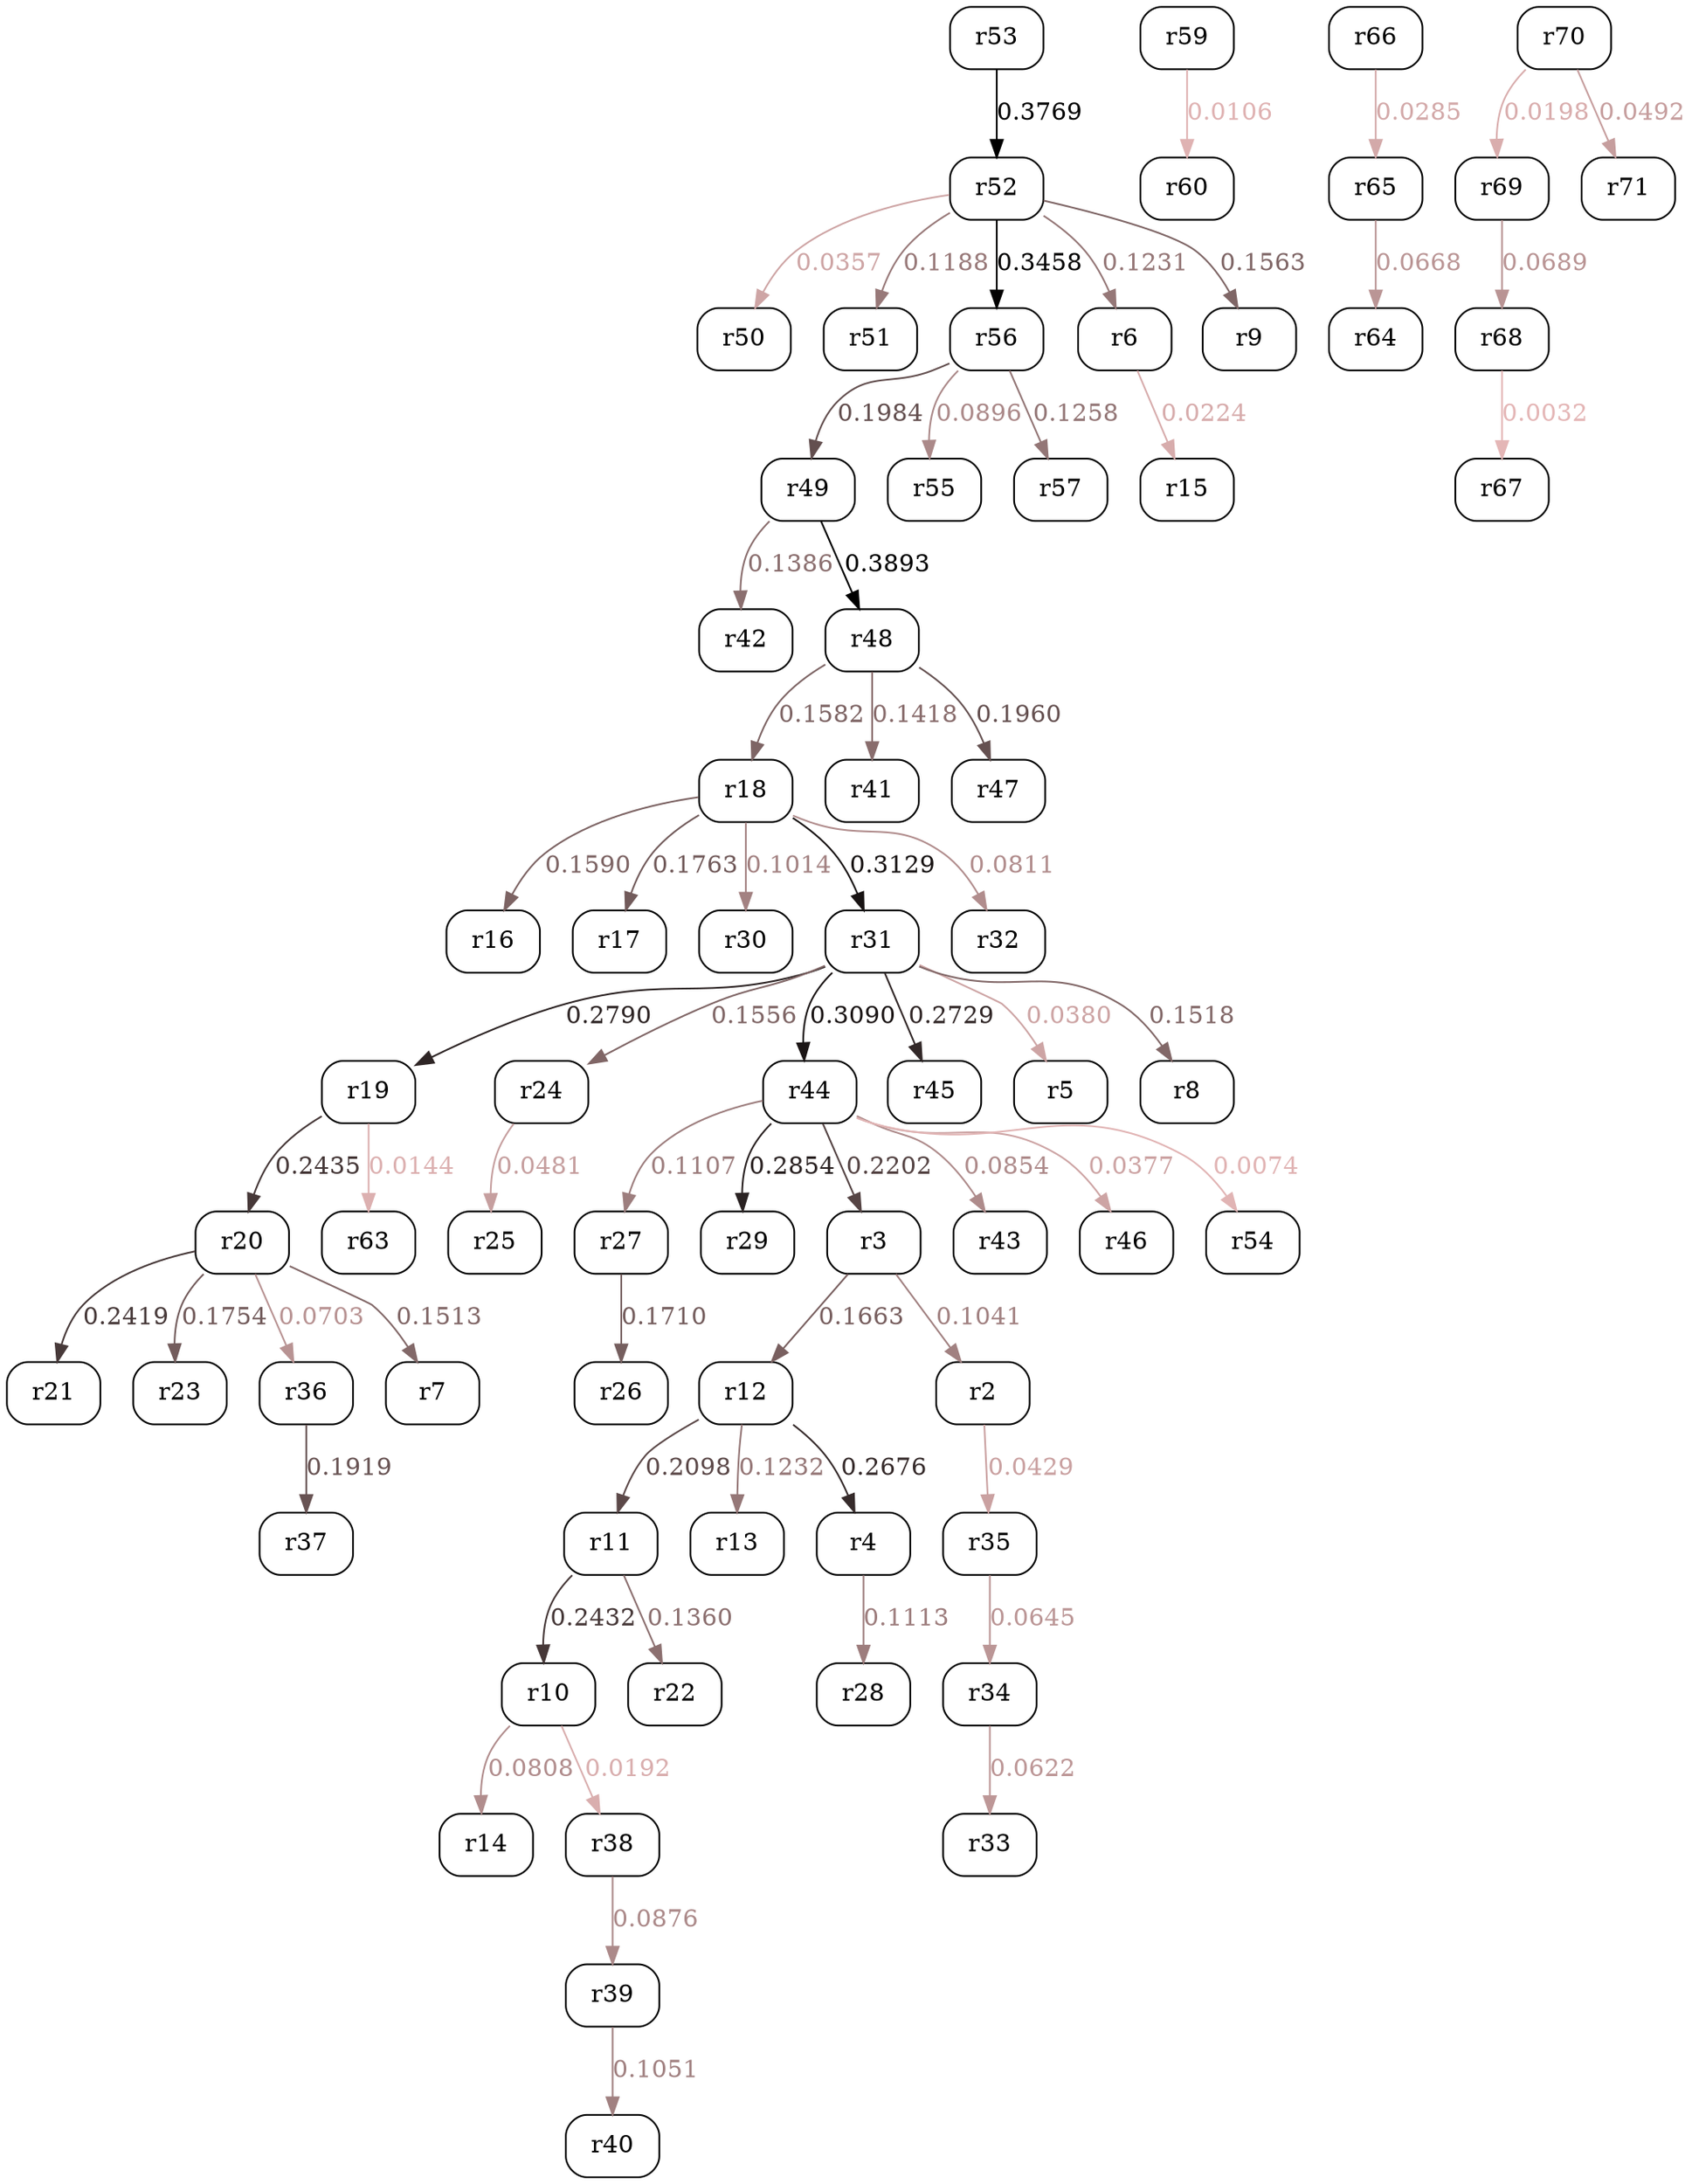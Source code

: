 digraph G{
 ratio=fill;
 node [shape=box, style=rounded];
            edge [penwidth=1];
"r10";
"r11";
"r12";
"r13";
"r14";
"r15";
"r16";
"r17";
"r18";
"r19";
"r2";
"r20";
"r21";
"r22";
"r23";
"r24";
"r25";
"r26";
"r27";
"r28";
"r29";
"r3";
"r30";
"r31";
"r32";
"r33";
"r34";
"r35";
"r36";
"r37";
"r38";
"r39";
"r4";
"r40";
"r41";
"r42";
"r43";
"r44";
"r45";
"r46";
"r47";
"r48";
"r49";
"r5";
"r50";
"r51";
"r52";
"r54";
"r55";
"r56";
"r57";
"r6";
"r60";
"r63";
"r64";
"r65";
"r67";
"r68";
"r69";
"r7";
"r71";
"r8";
"r9";
"r11" -> "r10" [color="0 .2 0.27533019317251906", fontcolor="0 .2 0.27533019317251906", style=bold, label="0.2432" ];
"r12" -> "r11" [color="0 .2 0.3609937837591972", fontcolor="0 .2 0.3609937837591972", style=bold, label="0.2098" ];
"r3" -> "r12" [color="0 .2 0.47286081660678747", fontcolor="0 .2 0.47286081660678747", style=bold, label="0.1663" ];
"r12" -> "r13" [color="0 .2 0.5836449850145786", fontcolor="0 .2 0.5836449850145786", style=bold, label="0.1232" ];
"r10" -> "r14" [color="0 .2 0.692446557349367", fontcolor="0 .2 0.692446557349367", style=bold, label="0.0808" ];
"r6" -> "r15" [color="0 .2 0.8424336524875375", fontcolor="0 .2 0.8424336524875375", style=bold, label="0.0224" ];
"r18" -> "r16" [color="0 .2 0.4915737251363176", fontcolor="0 .2 0.4915737251363176", style=bold, label="0.1590" ];
"r18" -> "r17" [color="0 .2 0.44713736378582497", fontcolor="0 .2 0.44713736378582497", style=bold, label="0.1763" ];
"r48" -> "r18" [color="0 .2 0.4936201923221801", fontcolor="0 .2 0.4936201923221801", style=bold, label="0.1582" ];
"r31" -> "r19" [color="0 .2 0.18341801799380097", fontcolor="0 .2 0.18341801799380097", style=bold, label="0.2790" ];
"r3" -> "r2" [color="0 .2 0.6325359111970439", fontcolor="0 .2 0.6325359111970439", style=bold, label="0.1041" ];
"r19" -> "r20" [color="0 .2 0.2746026129203476", fontcolor="0 .2 0.2746026129203476", style=bold, label="0.2435" ];
"r20" -> "r21" [color="0 .2 0.27868467025514754", fontcolor="0 .2 0.27868467025514754", style=bold, label="0.2419" ];
"r11" -> "r22" [color="0 .2 0.5505930968129139", fontcolor="0 .2 0.5505930968129139", style=bold, label="0.1360" ];
"r20" -> "r23" [color="0 .2 0.4494456141388868", fontcolor="0 .2 0.4494456141388868", style=bold, label="0.1754" ];
"r31" -> "r24" [color="0 .2 0.5003374623224", fontcolor="0 .2 0.5003374623224", style=bold, label="0.1556" ];
"r24" -> "r25" [color="0 .2 0.7765029744569271", fontcolor="0 .2 0.7765029744569271", style=bold, label="0.0481" ];
"r27" -> "r26" [color="0 .2 0.4608064641326806", fontcolor="0 .2 0.4608064641326806", style=bold, label="0.1710" ];
"r44" -> "r27" [color="0 .2 0.6156528991965995", fontcolor="0 .2 0.6156528991965995", style=bold, label="0.1107" ];
"r4" -> "r28" [color="0 .2 0.6140883114335953", fontcolor="0 .2 0.6140883114335953", style=bold, label="0.1113" ];
"r44" -> "r29" [color="0 .2 0.16688193242357618", fontcolor="0 .2 0.16688193242357618", style=bold, label="0.2854" ];
"r44" -> "r3" [color="0 .2 0.3345190666934198", fontcolor="0 .2 0.3345190666934198", style=bold, label="0.2202" ];
"r18" -> "r30" [color="0 .2 0.6395978505034083", fontcolor="0 .2 0.6395978505034083", style=bold, label="0.1014" ];
"r18" -> "r31" [color="0 .2 0.09628815573704863", fontcolor="0 .2 0.09628815573704863", style=bold, label="0.3129" ];
"r18" -> "r32" [color="0 .2 0.6916202370326703", fontcolor="0 .2 0.6916202370326703", style=bold, label="0.0811" ];
"r34" -> "r33" [color="0 .2 0.7402806185782256", fontcolor="0 .2 0.7402806185782256", style=bold, label="0.0622" ];
"r35" -> "r34" [color="0 .2 0.7342254127184619", fontcolor="0 .2 0.7342254127184619", style=bold, label="0.0645" ];
"r2" -> "r35" [color="0 .2 0.7897944347151832", fontcolor="0 .2 0.7897944347151832", style=bold, label="0.0429" ];
"r20" -> "r36" [color="0 .2 0.7194752028232263", fontcolor="0 .2 0.7194752028232263", style=bold, label="0.0703" ];
"r36" -> "r37" [color="0 .2 0.4071289817191631", fontcolor="0 .2 0.4071289817191631", style=bold, label="0.1919" ];
"r10" -> "r38" [color="0 .2 0.8507745740751607", fontcolor="0 .2 0.8507745740751607", style=bold, label="0.0192" ];
"r38" -> "r39" [color="0 .2 0.6748965987878761", fontcolor="0 .2 0.6748965987878761", style=bold, label="0.0876" ];
"r12" -> "r4" [color="0 .2 0.21278510696316144", fontcolor="0 .2 0.21278510696316144", style=bold, label="0.2676" ];
"r39" -> "r40" [color="0 .2 0.6301312210855183", fontcolor="0 .2 0.6301312210855183", style=bold, label="0.1051" ];
"r48" -> "r41" [color="0 .2 0.5357144707137067", fontcolor="0 .2 0.5357144707137067", style=bold, label="0.1418" ];
"r49" -> "r42" [color="0 .2 0.5439149420834459", fontcolor="0 .2 0.5439149420834459", style=bold, label="0.1386" ];
"r44" -> "r43" [color="0 .2 0.6806516996348785", fontcolor="0 .2 0.6806516996348785", style=bold, label="0.0854" ];
"r31" -> "r44" [color="0 .2 0.10639717334307075", fontcolor="0 .2 0.10639717334307075", style=bold, label="0.3090" ];
"r31" -> "r45" [color="0 .2 0.19916441385620687", fontcolor="0 .2 0.19916441385620687", style=bold, label="0.2729" ];
"r44" -> "r46" [color="0 .2 0.8032945207893684", fontcolor="0 .2 0.8032945207893684", style=bold, label="0.0377" ];
"r48" -> "r47" [color="0 .2 0.39650572232159276", fontcolor="0 .2 0.39650572232159276", style=bold, label="0.1960" ];
"r49" -> "r48" [color="0 .2 -0.09999999999999998", fontcolor="0 .2 -0.09999999999999998", style=bold, label="0.3893" ];
"r56" -> "r49" [color="0 .2 0.39046243240777734", fontcolor="0 .2 0.39046243240777734", style=bold, label="0.1984" ];
"r31" -> "r5" [color="0 .2 0.8023697049529598", fontcolor="0 .2 0.8023697049529598", style=bold, label="0.0380" ];
"r52" -> "r50" [color="0 .2 0.80835362141511", fontcolor="0 .2 0.80835362141511", style=bold, label="0.0357" ];
"r52" -> "r51" [color="0 .2 0.5948866682245414", fontcolor="0 .2 0.5948866682245414", style=bold, label="0.1188" ];
"r53" -> "r52" [color="0 .2 -0.06796741138734608", fontcolor="0 .2 -0.06796741138734608", style=bold, label="0.3769" ];
"r44" -> "r54" [color="0 .2 0.880996999504843", fontcolor="0 .2 0.880996999504843", style=bold, label="0.0074" ];
"r56" -> "r55" [color="0 .2 0.6699047460159525", fontcolor="0 .2 0.6699047460159525", style=bold, label="0.0896" ];
"r52" -> "r56" [color="0 .2 0.011757425843624159", fontcolor="0 .2 0.011757425843624159", style=bold, label="0.3458" ];
"r56" -> "r57" [color="0 .2 0.5768872408430507", fontcolor="0 .2 0.5768872408430507", style=bold, label="0.1258" ];
"r52" -> "r6" [color="0 .2 0.5836904615243479", fontcolor="0 .2 0.5836904615243479", style=bold, label="0.1231" ];
"r59" -> "r60" [color="0 .2 0.8728929166377298", fontcolor="0 .2 0.8728929166377298", style=bold, label="0.0106" ];
"r19" -> "r63" [color="0 .2 0.8630715515024847", fontcolor="0 .2 0.8630715515024847", style=bold, label="0.0144" ];
"r65" -> "r64" [color="0 .2 0.7285086611103629", fontcolor="0 .2 0.7285086611103629", style=bold, label="0.0668" ];
"r66" -> "r65" [color="0 .2 0.8267083125510463", fontcolor="0 .2 0.8267083125510463", style=bold, label="0.0285" ];
"r68" -> "r67" [color="0 .2 0.8916559468741563", fontcolor="0 .2 0.8916559468741563", style=bold, label="0.0032" ];
"r69" -> "r68" [color="0 .2 0.723129077278883", fontcolor="0 .2 0.723129077278883", style=bold, label="0.0689" ];
"r70" -> "r69" [color="0 .2 0.8492563010579585", fontcolor="0 .2 0.8492563010579585", style=bold, label="0.0198" ];
"r20" -> "r7" [color="0 .2 0.5112884151021738", fontcolor="0 .2 0.5112884151021738", style=bold, label="0.1513" ];
"r70" -> "r71" [color="0 .2 0.7736821270972025", fontcolor="0 .2 0.7736821270972025", style=bold, label="0.0492" ];
"r31" -> "r8" [color="0 .2 0.5101186903469046", fontcolor="0 .2 0.5101186903469046", style=bold, label="0.1518" ];
"r52" -> "r9" [color="0 .2 0.49855739195735094", fontcolor="0 .2 0.49855739195735094", style=bold, label="0.1563" ];
}